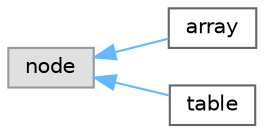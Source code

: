 digraph "Graphical Class Hierarchy"
{
 // LATEX_PDF_SIZE
  bgcolor="transparent";
  edge [fontname=Helvetica,fontsize=10,labelfontname=Helvetica,labelfontsize=10];
  node [fontname=Helvetica,fontsize=10,shape=box,height=0.2,width=0.4];
  rankdir="LR";
  Node0 [id="Node000000",label="node",height=0.2,width=0.4,color="grey60", fillcolor="#E0E0E0", style="filled",tooltip=" "];
  Node0 -> Node1 [id="edge113_Node000000_Node000001",dir="back",color="steelblue1",style="solid",tooltip=" "];
  Node1 [id="Node000001",label="array",height=0.2,width=0.4,color="grey40", fillcolor="white", style="filled",URL="$classarray.html",tooltip=" "];
  Node0 -> Node2 [id="edge114_Node000000_Node000002",dir="back",color="steelblue1",style="solid",tooltip=" "];
  Node2 [id="Node000002",label="table",height=0.2,width=0.4,color="grey40", fillcolor="white", style="filled",URL="$classtable.html",tooltip=" "];
}
